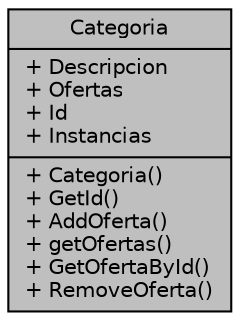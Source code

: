 digraph "Categoria"
{
 // INTERACTIVE_SVG=YES
 // LATEX_PDF_SIZE
  edge [fontname="Helvetica",fontsize="10",labelfontname="Helvetica",labelfontsize="10"];
  node [fontname="Helvetica",fontsize="10",shape=record];
  Node1 [label="{Categoria\n|+ Descripcion\l+ Ofertas\l+ Id\l+ Instancias\l|+ Categoria()\l+ GetId()\l+ AddOferta()\l+ getOfertas()\l+ GetOfertaById()\l+ RemoveOferta()\l}",height=0.2,width=0.4,color="black", fillcolor="grey75", style="filled", fontcolor="black",tooltip="Clase para conocer y agregar categorias de ofertas de servicio"];
}
